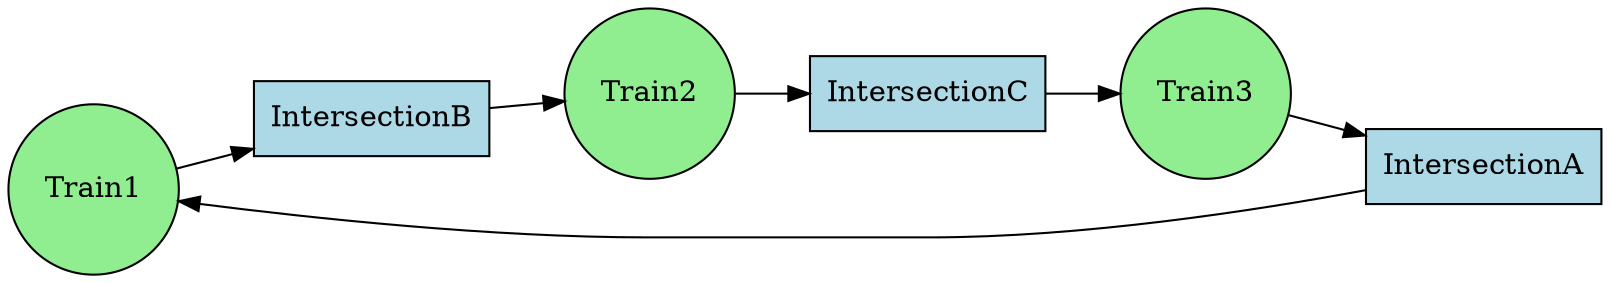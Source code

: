 digraph RAG {
  rankdir=LR;
  node [shape=rectangle, style=filled, fillcolor=lightblue];
  "Train1" [shape=circle, fillcolor=lightgreen];
  "IntersectionA" -> "Train1";
  "Train1" -> "IntersectionB";
  "Train2" [shape=circle, fillcolor=lightgreen];
  "IntersectionB" -> "Train2";
  "Train2" -> "IntersectionC";
  "Train3" [shape=circle, fillcolor=lightgreen];
  "IntersectionC" -> "Train3";
  "Train3" -> "IntersectionA";
}
